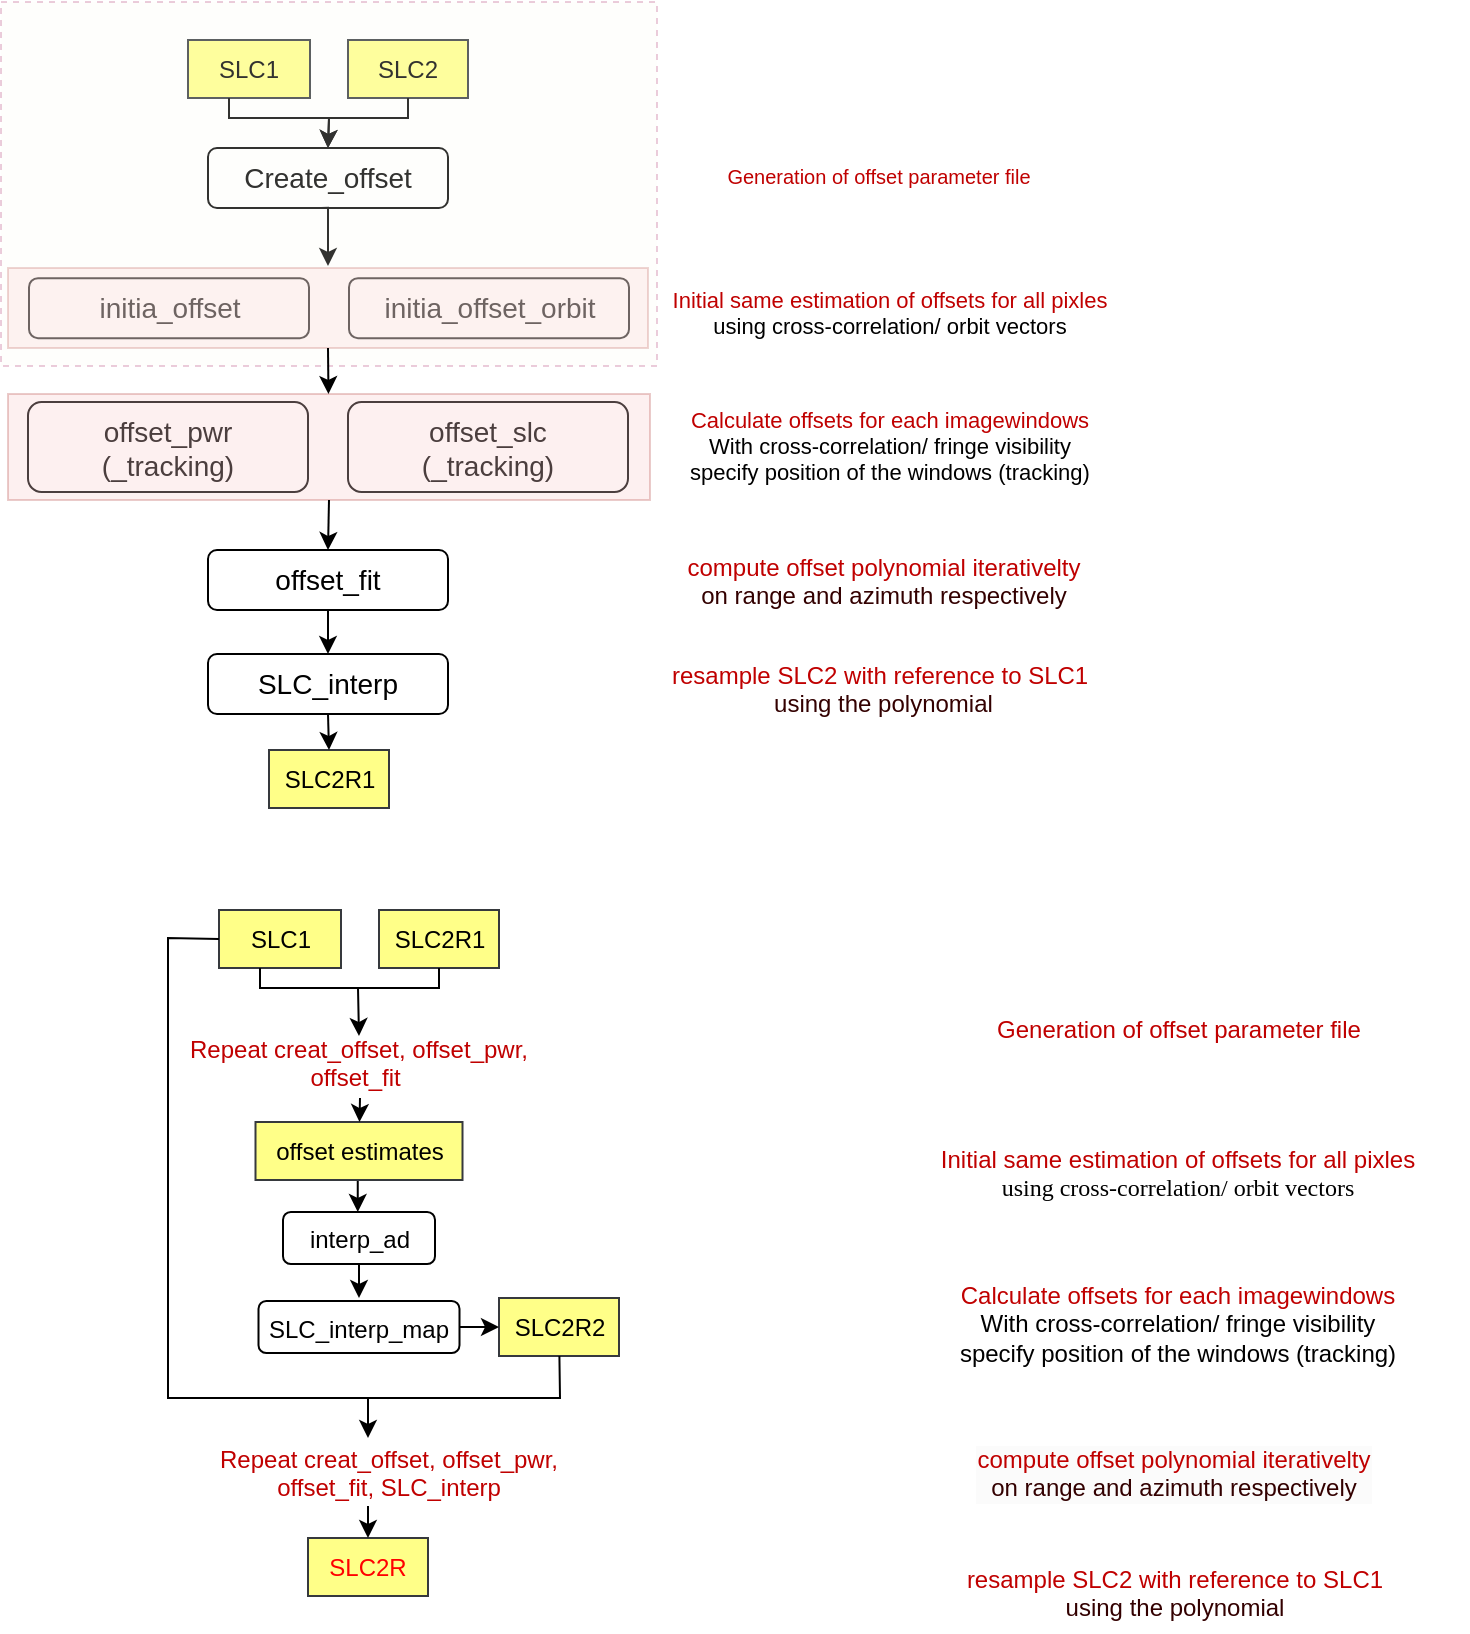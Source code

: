 <mxfile version="24.2.1" type="github">
  <diagram name="第 1 页" id="VFYnRgWjaz1VF4FwcoZw">
    <mxGraphModel dx="1077" dy="592" grid="0" gridSize="10" guides="1" tooltips="1" connect="1" arrows="1" fold="1" page="1" pageScale="1" pageWidth="827" pageHeight="1169" math="0" shadow="0">
      <root>
        <mxCell id="0" />
        <mxCell id="1" parent="0" />
        <mxCell id="UO7SThNuFkfZIsemxCIS-1" value="&lt;font style=&quot;font-size: 14px;&quot;&gt;Create_offset&lt;/font&gt;" style="rounded=1;whiteSpace=wrap;html=1;fontSize=14;" vertex="1" parent="1">
          <mxGeometry x="120" y="255" width="120" height="30" as="geometry" />
        </mxCell>
        <mxCell id="UO7SThNuFkfZIsemxCIS-2" value="&lt;span style=&quot;font-size: 14px;&quot;&gt;initia_offset&lt;/span&gt;" style="rounded=1;whiteSpace=wrap;html=1;fontSize=14;" vertex="1" parent="1">
          <mxGeometry x="30.5" y="320.08" width="140" height="30" as="geometry" />
        </mxCell>
        <mxCell id="UO7SThNuFkfZIsemxCIS-3" value="&lt;span style=&quot;font-size: 14px;&quot;&gt;offset_pwr&lt;/span&gt;&lt;div style=&quot;font-size: 14px;&quot;&gt;&lt;span style=&quot;font-size: 14px;&quot;&gt;(_tracking)&lt;/span&gt;&lt;/div&gt;" style="rounded=1;whiteSpace=wrap;html=1;fontSize=14;" vertex="1" parent="1">
          <mxGeometry x="30" y="382" width="140" height="45" as="geometry" />
        </mxCell>
        <mxCell id="UO7SThNuFkfZIsemxCIS-4" value="&lt;span style=&quot;font-size: 14px;&quot;&gt;initia_offset_orbit&lt;/span&gt;" style="rounded=1;whiteSpace=wrap;html=1;fontSize=14;" vertex="1" parent="1">
          <mxGeometry x="190.5" y="320.08" width="140" height="30" as="geometry" />
        </mxCell>
        <mxCell id="UO7SThNuFkfZIsemxCIS-5" value="&lt;font style=&quot;font-size: 14px;&quot;&gt;offset_slc&lt;/font&gt;&lt;div style=&quot;font-size: 14px;&quot;&gt;&lt;font style=&quot;font-size: 14px;&quot;&gt;(_tracking)&lt;/font&gt;&lt;/div&gt;" style="rounded=1;whiteSpace=wrap;html=1;fontSize=14;" vertex="1" parent="1">
          <mxGeometry x="190" y="382" width="140" height="45" as="geometry" />
        </mxCell>
        <mxCell id="UO7SThNuFkfZIsemxCIS-7" value="" style="rounded=0;whiteSpace=wrap;html=1;fillColor=#f8cecc;strokeColor=#b85450;opacity=30;fontSize=14;" vertex="1" parent="1">
          <mxGeometry x="20" y="315" width="320" height="40" as="geometry" />
        </mxCell>
        <mxCell id="UO7SThNuFkfZIsemxCIS-10" value="" style="rounded=0;whiteSpace=wrap;html=1;fillColor=#f8cecc;strokeColor=#b85450;opacity=30;fontSize=14;" vertex="1" parent="1">
          <mxGeometry x="20" y="378" width="321" height="53" as="geometry" />
        </mxCell>
        <mxCell id="UO7SThNuFkfZIsemxCIS-28" value="" style="edgeStyle=orthogonalEdgeStyle;rounded=0;orthogonalLoop=1;jettySize=auto;html=1;" edge="1" parent="1" source="UO7SThNuFkfZIsemxCIS-13" target="UO7SThNuFkfZIsemxCIS-22">
          <mxGeometry relative="1" as="geometry" />
        </mxCell>
        <mxCell id="UO7SThNuFkfZIsemxCIS-13" value="&lt;font style=&quot;font-size: 14px;&quot;&gt;offset_fit&lt;/font&gt;" style="rounded=1;whiteSpace=wrap;html=1;fontSize=14;" vertex="1" parent="1">
          <mxGeometry x="120" y="456" width="120" height="30" as="geometry" />
        </mxCell>
        <mxCell id="UO7SThNuFkfZIsemxCIS-14" value="&lt;p style=&quot;language:en-CH;margin-top:0pt;margin-bottom:0pt;margin-left:0in;&lt;br/&gt;text-align:left;direction:ltr;unicode-bidi:embed;mso-line-break-override:none;&lt;br/&gt;word-break:normal;punctuation-wrap:hanging&quot;&gt;&lt;span style=&quot;color: rgb(192, 0, 0); font-weight: normal; font-style: normal; vertical-align: baseline;&quot;&gt;&lt;font style=&quot;font-size: 10px;&quot;&gt;Generation of offset parameter file&lt;/font&gt;&lt;/span&gt;&lt;/p&gt;" style="text;whiteSpace=wrap;html=1;align=center;" vertex="1" parent="1">
          <mxGeometry x="345.25" y="255" width="221" height="30" as="geometry" />
        </mxCell>
        <mxCell id="UO7SThNuFkfZIsemxCIS-15" value="&lt;p style=&quot;margin-top: 0pt; margin-bottom: 0pt; margin-left: 0in; direction: ltr; unicode-bidi: embed; word-break: normal; font-size: 11px;&quot;&gt;&lt;font face=&quot;Helvetica&quot; style=&quot;font-size: 11px;&quot;&gt;&lt;font style=&quot;font-size: 11px;&quot; color=&quot;#c00000&quot;&gt;Initial same estimation of offsets for all pixles&lt;/font&gt;&lt;br&gt;&lt;/font&gt;&lt;/p&gt;&lt;p style=&quot;margin-top: 0pt; margin-bottom: 0pt; margin-left: 0in; direction: ltr; unicode-bidi: embed; word-break: normal; font-size: 11px;&quot;&gt;&lt;span style=&quot;color: black;&quot;&gt;&lt;font face=&quot;Helvetica&quot; style=&quot;font-size: 11px;&quot;&gt;using cross-correlation/ orbit vectors &lt;/font&gt;&lt;/span&gt;&lt;/p&gt;" style="text;whiteSpace=wrap;html=1;align=center;" vertex="1" parent="1">
          <mxGeometry x="340.12" y="318" width="241.75" height="41" as="geometry" />
        </mxCell>
        <mxCell id="UO7SThNuFkfZIsemxCIS-16" value="&lt;p style=&quot;margin-top: 0pt; margin-bottom: 0pt; margin-left: 0in; direction: ltr; unicode-bidi: embed; word-break: normal; font-size: 11px;&quot;&gt;&lt;span style=&quot;color: rgb(192, 0, 0);&quot;&gt;&lt;font style=&quot;font-size: 11px;&quot;&gt;Calculate offsets for each imagewindows &lt;/font&gt;&lt;/span&gt;&lt;/p&gt;&lt;p style=&quot;margin-top: 0pt; margin-bottom: 0pt; margin-left: 0in; direction: ltr; unicode-bidi: embed; word-break: normal; font-size: 11px;&quot;&gt;&lt;span style=&quot;color: black;&quot;&gt;&lt;font style=&quot;font-size: 11px;&quot;&gt;With cross-correlation/ fringe visibility&lt;/font&gt;&lt;/span&gt;&lt;/p&gt;&lt;p style=&quot;margin-top: 0pt; margin-bottom: 0pt; margin-left: 0in; direction: ltr; unicode-bidi: embed; word-break: normal; font-size: 11px;&quot;&gt;&lt;font face=&quot;Helvetica&quot; style=&quot;font-size: 11px;&quot;&gt;&lt;span style=&quot;color: black;&quot;&gt;specify position of the &lt;/span&gt;windows (tracking)&lt;/font&gt;&lt;/p&gt;" style="text;whiteSpace=wrap;html=1;align=center;" vertex="1" parent="1">
          <mxGeometry x="316" y="378" width="290" height="60" as="geometry" />
        </mxCell>
        <mxCell id="UO7SThNuFkfZIsemxCIS-18" value="&lt;p style=&quot;forced-color-adjust: none; font-family: Helvetica; font-style: normal; font-variant-ligatures: normal; font-variant-caps: normal; font-weight: 400; letter-spacing: normal; orphans: 2; text-indent: 0px; text-transform: none; widows: 2; word-spacing: 0px; -webkit-text-stroke-width: 0px; white-space: normal; text-decoration-thickness: initial; text-decoration-style: initial; text-decoration-color: initial; margin-top: 0pt; margin-bottom: 0pt; margin-left: 0in; direction: ltr; unicode-bidi: embed; word-break: normal;&quot;&gt;&lt;span style=&quot;background-color: rgb(255, 255, 255);&quot;&gt;&lt;font style=&quot;font-size: 12px;&quot; color=&quot;#c00000&quot;&gt;compute offset polynomial iterativelty &lt;/font&gt;&lt;font style=&quot;font-size: 12px;&quot; color=&quot;#330000&quot;&gt;on range and azimuth respectively&lt;/font&gt;&lt;/span&gt;&lt;/p&gt;" style="text;whiteSpace=wrap;html=1;align=center;" vertex="1" parent="1">
          <mxGeometry x="358" y="451" width="200" height="40" as="geometry" />
        </mxCell>
        <mxCell id="UO7SThNuFkfZIsemxCIS-22" value="SLC_interp" style="rounded=1;whiteSpace=wrap;html=1;fontSize=14;" vertex="1" parent="1">
          <mxGeometry x="120" y="508" width="120" height="30" as="geometry" />
        </mxCell>
        <mxCell id="UO7SThNuFkfZIsemxCIS-26" value="&lt;div style=&quot;text-align: center;&quot;&gt;&lt;font style=&quot;font-size: 12px;&quot; color=&quot;#c00000&quot;&gt;resample SLC2 with reference to SLC1&amp;nbsp;&lt;/font&gt;&lt;/div&gt;&lt;div style=&quot;text-align: center;&quot;&gt;&lt;font style=&quot;font-size: 12px;&quot; color=&quot;#330000&quot;&gt;using the polynomial&lt;/font&gt;&lt;/div&gt;" style="text;whiteSpace=wrap;html=1;" vertex="1" parent="1">
          <mxGeometry x="350.37" y="505" width="221.25" height="40" as="geometry" />
        </mxCell>
        <mxCell id="UO7SThNuFkfZIsemxCIS-40" value="SLC1" style="rounded=0;whiteSpace=wrap;html=1;fillColor=#ffff88;strokeColor=#36393d;" vertex="1" parent="1">
          <mxGeometry x="110" y="201" width="61" height="29" as="geometry" />
        </mxCell>
        <mxCell id="UO7SThNuFkfZIsemxCIS-41" value="SLC2" style="rounded=0;whiteSpace=wrap;html=1;fillColor=#ffff88;strokeColor=#36393d;" vertex="1" parent="1">
          <mxGeometry x="190" y="201" width="60" height="29" as="geometry" />
        </mxCell>
        <mxCell id="UO7SThNuFkfZIsemxCIS-42" value="" style="endArrow=classic;html=1;rounded=0;entryX=0.5;entryY=0;entryDx=0;entryDy=0;" edge="1" parent="1" target="UO7SThNuFkfZIsemxCIS-1">
          <mxGeometry width="50" height="50" relative="1" as="geometry">
            <mxPoint x="130.5" y="230" as="sourcePoint" />
            <mxPoint x="177" y="255" as="targetPoint" />
            <Array as="points">
              <mxPoint x="130.5" y="240" />
              <mxPoint x="180.5" y="240" />
            </Array>
          </mxGeometry>
        </mxCell>
        <mxCell id="UO7SThNuFkfZIsemxCIS-44" value="" style="endArrow=classic;html=1;rounded=0;entryX=0.5;entryY=0;entryDx=0;entryDy=0;exitX=0.5;exitY=1;exitDx=0;exitDy=0;" edge="1" parent="1" source="UO7SThNuFkfZIsemxCIS-41" target="UO7SThNuFkfZIsemxCIS-1">
          <mxGeometry width="50" height="50" relative="1" as="geometry">
            <mxPoint x="250.5" y="201" as="sourcePoint" />
            <mxPoint x="177" y="255" as="targetPoint" />
            <Array as="points">
              <mxPoint x="220" y="240" />
              <mxPoint x="180.5" y="240" />
            </Array>
          </mxGeometry>
        </mxCell>
        <mxCell id="UO7SThNuFkfZIsemxCIS-49" value="" style="edgeStyle=orthogonalEdgeStyle;rounded=0;orthogonalLoop=1;jettySize=auto;html=1;exitX=0.471;exitY=0.998;exitDx=0;exitDy=0;exitPerimeter=0;" edge="1" parent="1" source="UO7SThNuFkfZIsemxCIS-1">
          <mxGeometry relative="1" as="geometry">
            <mxPoint x="179.78" y="289.93" as="sourcePoint" />
            <mxPoint x="180" y="314" as="targetPoint" />
          </mxGeometry>
        </mxCell>
        <mxCell id="UO7SThNuFkfZIsemxCIS-90" value="SLC2R1" style="rounded=0;whiteSpace=wrap;html=1;fillColor=#ffff88;strokeColor=#36393d;" vertex="1" parent="1">
          <mxGeometry x="150.5" y="556" width="60" height="29" as="geometry" />
        </mxCell>
        <mxCell id="UO7SThNuFkfZIsemxCIS-92" value="" style="rounded=0;whiteSpace=wrap;html=1;fillColor=#f9f7ed;strokeColor=#99004D;opacity=20;dashed=1;" vertex="1" parent="1">
          <mxGeometry x="16.5" y="182" width="328" height="182" as="geometry" />
        </mxCell>
        <mxCell id="UO7SThNuFkfZIsemxCIS-95" value="" style="endArrow=classic;html=1;rounded=0;exitX=0.5;exitY=1;exitDx=0;exitDy=0;" edge="1" parent="1" source="UO7SThNuFkfZIsemxCIS-7" target="UO7SThNuFkfZIsemxCIS-10">
          <mxGeometry width="50" height="50" relative="1" as="geometry">
            <mxPoint x="357" y="407" as="sourcePoint" />
            <mxPoint x="407" y="357" as="targetPoint" />
          </mxGeometry>
        </mxCell>
        <mxCell id="UO7SThNuFkfZIsemxCIS-96" value="" style="endArrow=classic;html=1;rounded=0;exitX=0.5;exitY=1;exitDx=0;exitDy=0;entryX=0.5;entryY=0;entryDx=0;entryDy=0;" edge="1" parent="1" source="UO7SThNuFkfZIsemxCIS-10" target="UO7SThNuFkfZIsemxCIS-13">
          <mxGeometry width="50" height="50" relative="1" as="geometry">
            <mxPoint x="209" y="464" as="sourcePoint" />
            <mxPoint x="259" y="414" as="targetPoint" />
          </mxGeometry>
        </mxCell>
        <mxCell id="UO7SThNuFkfZIsemxCIS-106" value="&lt;p style=&quot;language:en-CH;margin-top:0pt;margin-bottom:0pt;margin-left:0in;&lt;br/&gt;text-align:left;direction:ltr;unicode-bidi:embed;mso-line-break-override:none;&lt;br/&gt;word-break:normal;punctuation-wrap:hanging&quot;&gt;&lt;span style=&quot;color: rgb(192, 0, 0); font-weight: normal; font-style: normal; vertical-align: baseline;&quot;&gt;&lt;font style=&quot;font-size: 12px;&quot;&gt;Generation of offset parameter file&lt;/font&gt;&lt;/span&gt;&lt;/p&gt;" style="text;whiteSpace=wrap;html=1;align=center;" vertex="1" parent="1">
          <mxGeometry x="494.5" y="682" width="221" height="30" as="geometry" />
        </mxCell>
        <mxCell id="UO7SThNuFkfZIsemxCIS-107" value="&lt;p style=&quot;margin-top: 0pt; margin-bottom: 0pt; margin-left: 0in; direction: ltr; unicode-bidi: embed; word-break: normal;&quot;&gt;&lt;font face=&quot;Helvetica&quot; style=&quot;font-size: 12px;&quot;&gt;&lt;font color=&quot;#c00000&quot;&gt;Initial same estimation of offsets for all pixles&lt;/font&gt;&lt;br&gt;&lt;/font&gt;&lt;/p&gt;&lt;p style=&quot;margin-top: 0pt; margin-bottom: 0pt; margin-left: 0in; direction: ltr; unicode-bidi: embed; word-break: normal;&quot;&gt;&lt;span style=&quot;color: black;&quot;&gt;&lt;font face=&quot;V_lDkOHhxB9C8dfyVclu&quot; style=&quot;font-size: 12px;&quot;&gt;using cross-correlation/ orbit vectors &lt;/font&gt;&lt;/span&gt;&lt;/p&gt;" style="text;whiteSpace=wrap;html=1;align=center;" vertex="1" parent="1">
          <mxGeometry x="460" y="747" width="290" height="40" as="geometry" />
        </mxCell>
        <mxCell id="UO7SThNuFkfZIsemxCIS-108" value="&lt;p style=&quot;margin-top: 0pt; margin-bottom: 0pt; margin-left: 0in; direction: ltr; unicode-bidi: embed; word-break: normal;&quot;&gt;&lt;span style=&quot;color: rgb(192, 0, 0);&quot;&gt;&lt;font style=&quot;font-size: 12px;&quot;&gt;Calculate offsets for each imagewindows &lt;/font&gt;&lt;/span&gt;&lt;/p&gt;&lt;p style=&quot;margin-top: 0pt; margin-bottom: 0pt; margin-left: 0in; direction: ltr; unicode-bidi: embed; word-break: normal;&quot;&gt;&lt;span style=&quot;color: black;&quot;&gt;&lt;font style=&quot;font-size: 12px;&quot;&gt;With cross-correlation/ fringe visibility&lt;/font&gt;&lt;/span&gt;&lt;/p&gt;&lt;p style=&quot;margin-top: 0pt; margin-bottom: 0pt; margin-left: 0in; direction: ltr; unicode-bidi: embed; word-break: normal;&quot;&gt;&lt;font face=&quot;Helvetica&quot; style=&quot;font-size: 12px;&quot;&gt;&lt;span style=&quot;color: black;&quot;&gt;specify position of the &lt;/span&gt;windows (tracking)&lt;/font&gt;&lt;/p&gt;" style="text;whiteSpace=wrap;html=1;align=center;" vertex="1" parent="1">
          <mxGeometry x="460" y="814.5" width="290" height="60" as="geometry" />
        </mxCell>
        <mxCell id="UO7SThNuFkfZIsemxCIS-109" value="&lt;p style=&quot;forced-color-adjust: none; font-family: Helvetica; font-size: 12px; font-style: normal; font-variant-ligatures: normal; font-variant-caps: normal; font-weight: 400; letter-spacing: normal; orphans: 2; text-indent: 0px; text-transform: none; widows: 2; word-spacing: 0px; -webkit-text-stroke-width: 0px; white-space: normal; background-color: rgb(251, 251, 251); text-decoration-thickness: initial; text-decoration-style: initial; text-decoration-color: initial; margin-top: 0pt; margin-bottom: 0pt; margin-left: 0in; direction: ltr; unicode-bidi: embed; word-break: normal;&quot;&gt;&lt;font color=&quot;#c00000&quot;&gt;compute offset polynomial iterativelty &lt;/font&gt;&lt;font color=&quot;#330000&quot;&gt;on range and azimuth respectively&lt;/font&gt;&lt;/p&gt;" style="text;whiteSpace=wrap;html=1;align=center;" vertex="1" parent="1">
          <mxGeometry x="502.5" y="897" width="200" height="40" as="geometry" />
        </mxCell>
        <mxCell id="UO7SThNuFkfZIsemxCIS-112" value="&lt;div style=&quot;text-align: center;&quot;&gt;&lt;font color=&quot;#c00000&quot;&gt;resample SLC2 with reference to SLC1 &lt;/font&gt;&lt;font color=&quot;#330000&quot;&gt;using the polynomial&lt;/font&gt;&lt;/div&gt;" style="text;whiteSpace=wrap;html=1;" vertex="1" parent="1">
          <mxGeometry x="485" y="957" width="235" height="40" as="geometry" />
        </mxCell>
        <mxCell id="UO7SThNuFkfZIsemxCIS-113" value="SLC1" style="rounded=0;whiteSpace=wrap;html=1;fillColor=#ffff88;strokeColor=#36393d;" vertex="1" parent="1">
          <mxGeometry x="125.5" y="636" width="61" height="29" as="geometry" />
        </mxCell>
        <mxCell id="UO7SThNuFkfZIsemxCIS-114" value="SLC2R1" style="rounded=0;whiteSpace=wrap;html=1;fillColor=#ffff88;strokeColor=#36393d;" vertex="1" parent="1">
          <mxGeometry x="205.5" y="636" width="60" height="29" as="geometry" />
        </mxCell>
        <mxCell id="UO7SThNuFkfZIsemxCIS-115" value="" style="endArrow=classic;html=1;rounded=0;entryX=0.5;entryY=0;entryDx=0;entryDy=0;" edge="1" parent="1">
          <mxGeometry width="50" height="50" relative="1" as="geometry">
            <mxPoint x="146" y="665" as="sourcePoint" />
            <mxPoint x="195.5" y="699" as="targetPoint" />
            <Array as="points">
              <mxPoint x="146" y="675" />
              <mxPoint x="195" y="675" />
            </Array>
          </mxGeometry>
        </mxCell>
        <mxCell id="UO7SThNuFkfZIsemxCIS-116" value="" style="endArrow=none;html=1;rounded=0;exitX=0.5;exitY=1;exitDx=0;exitDy=0;endFill=0;" edge="1" parent="1" source="UO7SThNuFkfZIsemxCIS-114">
          <mxGeometry width="50" height="50" relative="1" as="geometry">
            <mxPoint x="266" y="636" as="sourcePoint" />
            <mxPoint x="195" y="675" as="targetPoint" />
            <Array as="points">
              <mxPoint x="235.5" y="675" />
              <mxPoint x="195" y="675" />
            </Array>
          </mxGeometry>
        </mxCell>
        <mxCell id="UO7SThNuFkfZIsemxCIS-122" value="" style="endArrow=classic;html=1;rounded=0;exitX=0.5;exitY=1;exitDx=0;exitDy=0;entryX=0.5;entryY=0;entryDx=0;entryDy=0;" edge="1" parent="1" source="UO7SThNuFkfZIsemxCIS-22" target="UO7SThNuFkfZIsemxCIS-90">
          <mxGeometry width="50" height="50" relative="1" as="geometry">
            <mxPoint x="264" y="405" as="sourcePoint" />
            <mxPoint x="314" y="355" as="targetPoint" />
          </mxGeometry>
        </mxCell>
        <mxCell id="UO7SThNuFkfZIsemxCIS-125" value="&lt;p style=&quot;language:en-CH;margin-top:0pt;margin-bottom:0pt;margin-left:0in;&lt;br/&gt;text-align:left;direction:ltr;unicode-bidi:embed;mso-line-break-override:none;&lt;br/&gt;word-break:normal;punctuation-wrap:hanging&quot;&gt;&lt;font color=&quot;#c00000&quot;&gt;Repeat creat_offset, offset_pwr, offset_fit&amp;nbsp;&lt;/font&gt;&lt;/p&gt;" style="text;whiteSpace=wrap;html=1;align=center;" vertex="1" parent="1">
          <mxGeometry x="85" y="692" width="221" height="30" as="geometry" />
        </mxCell>
        <mxCell id="UO7SThNuFkfZIsemxCIS-130" value="&lt;font style=&quot;font-size: 12px;&quot;&gt;interp_ad&lt;/font&gt;" style="rounded=1;whiteSpace=wrap;html=1;fontSize=14;" vertex="1" parent="1">
          <mxGeometry x="157.5" y="787" width="76" height="26" as="geometry" />
        </mxCell>
        <mxCell id="UO7SThNuFkfZIsemxCIS-132" value="" style="endArrow=classic;html=1;rounded=0;exitX=0.5;exitY=1;exitDx=0;exitDy=0;entryX=0.5;entryY=0;entryDx=0;entryDy=0;" edge="1" parent="1" source="UO7SThNuFkfZIsemxCIS-130">
          <mxGeometry width="50" height="50" relative="1" as="geometry">
            <mxPoint x="281" y="712" as="sourcePoint" />
            <mxPoint x="195.5" y="830" as="targetPoint" />
          </mxGeometry>
        </mxCell>
        <mxCell id="UO7SThNuFkfZIsemxCIS-135" value="offset estimates" style="rounded=0;whiteSpace=wrap;html=1;fillColor=#ffff88;strokeColor=#36393d;" vertex="1" parent="1">
          <mxGeometry x="143.75" y="742" width="103.5" height="29" as="geometry" />
        </mxCell>
        <mxCell id="UO7SThNuFkfZIsemxCIS-141" value="" style="endArrow=classic;html=1;rounded=0;exitX=0.494;exitY=1.016;exitDx=0;exitDy=0;exitPerimeter=0;entryX=0.492;entryY=0;entryDx=0;entryDy=0;entryPerimeter=0;" edge="1" parent="1" source="UO7SThNuFkfZIsemxCIS-135" target="UO7SThNuFkfZIsemxCIS-130">
          <mxGeometry width="50" height="50" relative="1" as="geometry">
            <mxPoint x="206" y="814" as="sourcePoint" />
            <mxPoint x="256" y="764" as="targetPoint" />
          </mxGeometry>
        </mxCell>
        <mxCell id="UO7SThNuFkfZIsemxCIS-142" value="&lt;font style=&quot;font-size: 12px;&quot;&gt;SLC_interp_map&lt;/font&gt;" style="rounded=1;whiteSpace=wrap;html=1;fontSize=14;" vertex="1" parent="1">
          <mxGeometry x="145.25" y="831.5" width="100.5" height="26" as="geometry" />
        </mxCell>
        <mxCell id="UO7SThNuFkfZIsemxCIS-144" value="SLC2R2" style="rounded=0;whiteSpace=wrap;html=1;fillColor=#ffff88;strokeColor=#36393d;" vertex="1" parent="1">
          <mxGeometry x="265.5" y="830" width="60" height="29" as="geometry" />
        </mxCell>
        <mxCell id="UO7SThNuFkfZIsemxCIS-145" value="" style="endArrow=classic;html=1;rounded=0;exitX=1;exitY=0.5;exitDx=0;exitDy=0;entryX=0;entryY=0.5;entryDx=0;entryDy=0;" edge="1" parent="1" source="UO7SThNuFkfZIsemxCIS-142" target="UO7SThNuFkfZIsemxCIS-144">
          <mxGeometry width="50" height="50" relative="1" as="geometry">
            <mxPoint x="206" y="823" as="sourcePoint" />
            <mxPoint x="264" y="843" as="targetPoint" />
          </mxGeometry>
        </mxCell>
        <mxCell id="UO7SThNuFkfZIsemxCIS-149" value="" style="endArrow=none;html=1;rounded=0;exitX=0;exitY=0.5;exitDx=0;exitDy=0;endFill=0;" edge="1" parent="1" source="UO7SThNuFkfZIsemxCIS-113">
          <mxGeometry width="50" height="50" relative="1" as="geometry">
            <mxPoint x="125.5" y="696.5" as="sourcePoint" />
            <mxPoint x="200" y="880" as="targetPoint" />
            <Array as="points">
              <mxPoint x="100" y="650" />
              <mxPoint x="100" y="670" />
              <mxPoint x="100" y="700" />
              <mxPoint x="100" y="750" />
              <mxPoint x="100" y="800" />
              <mxPoint x="100" y="880" />
            </Array>
          </mxGeometry>
        </mxCell>
        <mxCell id="UO7SThNuFkfZIsemxCIS-151" value="" style="endArrow=classic;html=1;rounded=0;" edge="1" parent="1" source="UO7SThNuFkfZIsemxCIS-144">
          <mxGeometry width="50" height="50" relative="1" as="geometry">
            <mxPoint x="250" y="960" as="sourcePoint" />
            <mxPoint x="200" y="900" as="targetPoint" />
            <Array as="points">
              <mxPoint x="296" y="880" />
              <mxPoint x="200" y="880" />
            </Array>
          </mxGeometry>
        </mxCell>
        <mxCell id="UO7SThNuFkfZIsemxCIS-153" value="" style="endArrow=classic;html=1;rounded=0;entryX=0.5;entryY=0;entryDx=0;entryDy=0;" edge="1" parent="1">
          <mxGeometry width="50" height="50" relative="1" as="geometry">
            <mxPoint x="196" y="730" as="sourcePoint" />
            <mxPoint x="195.75" y="742" as="targetPoint" />
          </mxGeometry>
        </mxCell>
        <mxCell id="UO7SThNuFkfZIsemxCIS-155" value="&lt;p style=&quot;language:en-CH;margin-top:0pt;margin-bottom:0pt;margin-left:0in;&lt;br/&gt;text-align:left;direction:ltr;unicode-bidi:embed;mso-line-break-override:none;&lt;br/&gt;word-break:normal;punctuation-wrap:hanging&quot;&gt;&lt;font color=&quot;#c00000&quot;&gt;Repeat creat_offset, offset_pwr, offset_fit, SLC_interp&lt;/font&gt;&lt;/p&gt;" style="text;whiteSpace=wrap;html=1;align=center;" vertex="1" parent="1">
          <mxGeometry x="100" y="897" width="221" height="30" as="geometry" />
        </mxCell>
        <mxCell id="UO7SThNuFkfZIsemxCIS-157" value="&lt;font color=&quot;#ff0000&quot;&gt;SLC2R&lt;/font&gt;" style="rounded=0;whiteSpace=wrap;html=1;fillColor=#ffff88;strokeColor=#36393d;" vertex="1" parent="1">
          <mxGeometry x="170" y="950" width="60" height="29" as="geometry" />
        </mxCell>
        <mxCell id="UO7SThNuFkfZIsemxCIS-159" value="" style="endArrow=classic;html=1;rounded=0;" edge="1" parent="1" target="UO7SThNuFkfZIsemxCIS-157">
          <mxGeometry width="50" height="50" relative="1" as="geometry">
            <mxPoint x="200" y="934" as="sourcePoint" />
            <mxPoint x="160" y="720" as="targetPoint" />
          </mxGeometry>
        </mxCell>
      </root>
    </mxGraphModel>
  </diagram>
</mxfile>
